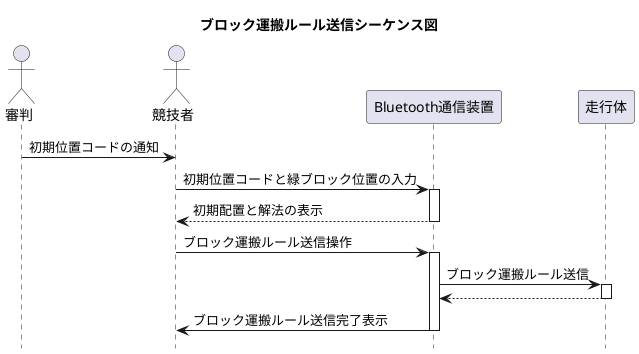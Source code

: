 @startuml
title ブロック運搬ルール送信シーケンス図
hide footbox

actor 審判
actor 競技者

審判 -> 競技者 : 初期位置コードの通知
競技者 -> Bluetooth通信装置 : 初期位置コードと緑ブロック位置の入力
activate Bluetooth通信装置
競技者 <-- Bluetooth通信装置 : 初期配置と解法の表示
deactivate Bluetooth通信装置

競技者 -> Bluetooth通信装置 : ブロック運搬ルール送信操作
	activate Bluetooth通信装置
	Bluetooth通信装置 -> 走行体 : ブロック運搬ルール送信
		activate 走行体 
		Bluetooth通信装置 <-- 走行体
		deactivate 走行体
	競技者 <- Bluetooth通信装置 : ブロック運搬ルール送信完了表示
	deactivate Bluetooth通信装置


@enduml